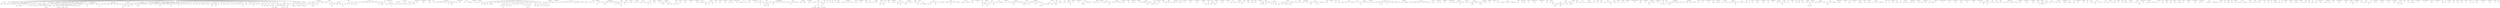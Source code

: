 // The Test Table
digraph {
	node[fontname = "Fangsong"];
	122 [label="经营管理部"]
	1305 [label="反贪污贿赂侦查二科"]
	1945 [label="惠州）拖轮有限公司"]
	183 [label="水资源处"]
	128 [label="新闻出版处"]
	331 [label="总值班室"]
	52 [label="实业有限公司"]
	477 [label="国际金融贸易专业"]
	840 [label="市委"]
	571 [label="深圳特区报报业集团人力资源开发中心"]
	908 [label="国际语言环境建设处"]
	1134 [label="深圳市农产品集团股份有限公司"]
	1181 [label="运营监管处"]
	142 [label="宣教科"]
	1370 [label="郑州纺织学院工业电气"]
	522 [label="秘书科"]
	215 [label="政策法规处"]
	893 [label="正科级检察院"]
	1716 [label="（街道办事处"]
	1946 [label="操作部"]
	234 [label="保障局"]
	605 [label="长春客车厂"]
	650 [label="营业所"]
	1039 [label="洪湖派出所"]
	752 [label="二处"]
	1290 [label="物流发展处处"]
	1032 [label="总经理、党支部"]
	310 [label="历史学专业"]
	1374 [label="工业自动化专业"]
	1513 [label="、办事处"]
	401 [label="经营管理部"]
	1878 [label="湖南财经学院"]
	1629 [label="国防科技大学"]
	907 [label="秘书处"]
	1994 [label="南京西坝码头有限公司"]
	959 [label="月亮湾电厂"]
	1183 [label="轨道运营监管处"]
	1860 [label="干部"]
	1934 [label="中国南方证券有限公司"]
	1843 [label="副书记、纪工委"]
	1529 [label="机构编制委员会"]
	337 [label="政法规处"]
	552 [label="信访办"]
	745 [label="教育科科"]
	2012 [label="金融研究所"]
	509 [label="收费结算科"]
	24 [label="深圳市罗湖人才安居有限公司"]
	1469 [label="规划发展部"]
	26 [label="上海交通大学"]
	1163 [label="深圳市光明区纪委"]
	547 [label="地方志处"]
	1007 [label="深圳市宝安区纪委"]
	1673 [label="书记、办事处"]
	1985 [label="刑侦专业"]
	1414 [label="、保安部"]
	960 [label="物资部"]
	116 [label="住建局"]
	1325 [label="河海大学"]
	1081 [label="中国文学专业"]
	1087 [label="、党委"]
	57 [label="运政管理科"]
	302 [label="中央党校"]
	696 [label="、市林业局"]
	270 [label="文化广电旅游体育局"]
	958 [label="妈湾电力有限公司"]
	413 [label="深汕特别合作区"]
	1069 [label="社会"]
	137 [label="科研所"]
	1080 [label="中国人民警官大学"]
	1967 [label="知识产权促进处"]
	289 [label="深圳市宝安区运输局运政管理科"]
	1116 [label="大队"]
	1756 [label="英语专业"]
	235 [label="办公室"]
	961 [label="运行"]
	501 [label="芝加哥大学"]
	185 [label="建设和安全监管处处"]
	920 [label="综合协调处处"]
	1769 [label="装备部"]
	835 [label="坪山镇委"]
	320 [label="秘书处"]
	783 [label="所"]
	1243 [label="所属西南建筑设计研究院"]
	1791 [label="副书记、维稳综治办"]
	1158 [label="法律系"]
	882 [label="深圳市人民检察院"]
	1382 [label="（原深圳市"]
	2038 [label="投资管理部"]
	575 [label="编委"]
	1219 [label="经济学专业"]
	1558 [label="（监察局"]
	284 [label="监理部"]
	1541 [label="深圳市福田区纪委"]
	2029 [label="副书记、维稳综治办"]
	1291 [label="综合运输处处"]
	169 [label="清水河街道党工委"]
	44 [label="市场"]
	939 [label="成人教育学院"]
	125 [label="东深水源办"]
	1935 [label="职员、研究所公司"]
	1552 [label="侦查监督科"]
	1675 [label="专科学校音乐专业"]
	100 [label="国土资源和房产管理局地质矿产处副处长（局办"]
	1523 [label="）办公室"]
	1622 [label="科研所"]
	107 [label="经济责任审计专业局"]
	5 [label="船舶与海洋工程系内燃机专业"]
	426 [label="中南工业大学"]
	1102 [label="空军航空兵"]
	761 [label="副大队"]
	1008 [label="调研教育室"]
	746 [label="葵冲派出所"]
	816 [label="商业经济专业"]
	855 [label="深圳市沙河实业（集团）有限公司"]
	1526 [label="）机构编制科"]
	1665 [label="上海有限公司"]
	102 [label="办公室"]
	612 [label="技术部"]
	837 [label="审计学专业"]
	83 [label="政策法规处"]
	905 [label="秘书处"]
	239 [label="人事处"]
	296 [label="企业管理专业"]
	947 [label="，任党政办"]
	349 [label="劳动经济专业"]
	554 [label="综合处处"]
	736 [label="治安案件查处"]
	1115 [label="一大队"]
	1539 [label="法律专业"]
	1617 [label="学院"]
	319 [label="口岸办公室"]
	622 [label="安全"]
	248 [label="财务部会"]
	747 [label="警察机动训练支队"]
	821 [label="）商标管理处"]
	843 [label="司法局"]
	909 [label="国际化促进处处"]
	1995 [label="，历任设备安全部"]
	573 [label="广告部"]
	1106 [label="副大队"]
	2025 [label="炮兵第一师209团"]
	10 [label="经管教研部"]
	600 [label="副支队"]
	666 [label="工程部"]
	1397 [label="农业资源"]
	306 [label="经济管理专业"]
	766 [label="东晓派出所"]
	357 [label="人事处干部调配科"]
	371 [label="干部"]
	1330 [label="山东大学"]
	448 [label="脱硫工程部"]
	2 [label="工业管理专业本科"]
	966 [label="供水管理部"]
	124 [label="工业废物处理站"]
	131 [label="文化艺术处"]
	1070 [label="文化处"]
	1186 [label="经营部"]
	64 [label="光明街道办"]
	62 [label="（信访大厅"]
	750 [label="沙河派出所社区防范队"]
	988 [label="科长、副处长、处长兼办"]
	1569 [label="工程"]
	463 [label="华南师范大学"]
	244 [label="经济发展局"]
	657 [label="股份有限公司"]
	913 [label="办公厅"]
	1807 [label="委员、办事处"]
	1003 [label="江西省教育学院"]
	213 [label="贸工局"]
	299 [label="福永管理所"]
	1491 [label="深圳市龙华新区龙华办事处"]
	145 [label="南山区"]
	192 [label="盐田区"]
	398 [label="安全"]
	608 [label="深圳市地铁有限公司"]
	688 [label="预防医学专业"]
	1658 [label="专业"]
	201 [label="宣教和教研室"]
	1710 [label="光明居委"]
	1377 [label="、技术管理部"]
	2002 [label="委员、执法队"]
	332 [label="安全"]
	82 [label="公证管理处"]
	199 [label="廉政教育处"]
	406 [label="建设管理部"]
	1900 [label="经济责任审计处"]
	240 [label="劳动关系"]
	848 [label="安徽大学"]
	2011 [label="中国人民银行总行"]
	1389 [label="深圳市城建集团三立公司"]
	1148 [label="深圳市南山区蛇口街道党工委"]
	474 [label="统计专业"]
	740 [label="预审科"]
	101 [label="爱卫会"]
	1233 [label="深圳能源集团发电分公司"]
	1407 [label="山区"]
	118 [label="秘书科"]
	1584 [label="副书记、监察局"]
	866 [label="干部"]
	151 [label="）调配处"]
	1476 [label="投资发展部"]
	519 [label="体育教育专业"]
	66 [label="光明街道计划生育科"]
	585 [label="深圳报业集团"]
	1484 [label="干部"]
	1687 [label="驻香港部队"]
	524 [label="光明"]
	146 [label="人事局（区编办）公务员与职员管理科"]
	640 [label="监察效能处"]
	1666 [label="广场"]
	150 [label="（编办"]
	717 [label="科研所"]
	1698 [label="后勤部"]
	1839 [label="深圳市宝安区沙井街道工作委员会"]
	438 [label="）股份有限公司"]
	786 [label="中共中央党校"]
	994 [label="湖北省保康县工商局办公室"]
	508 [label="深圳市布吉农产品批发中心"]
	373 [label="知识产权局"]
	1518 [label="组织部"]
	1732 [label="南昌大学"]
	95 [label="规划国土局"]
	701 [label="计算机及应用专业"]
	281 [label="水利局"]
	1110 [label="副营职中队"]
	751 [label="警务督察处"]
	1434 [label="司令部"]
	1806 [label="深圳市龙华新区观湖党工委"]
	972 [label="总工室"]
	139 [label="施工安全"]
	635 [label="产权科科"]
	1065 [label="国际法专业"]
	1886 [label="资金财务总部"]
	227 [label="扶贫协作和合作交流办"]
	76 [label="第三管教大队"]
	579 [label="报港澳台新闻部"]
	673 [label="工作，后任深圳市"]
	1603 [label="深圳市机场（集团）有限公司"]
	1117 [label="副团职大队"]
	2000 [label="公共安全科"]
	941 [label="特区"]
	693 [label="（城管执法局"]
	630 [label="主任、党支部"]
	1185 [label="深圳市粮食总公司"]
	891 [label="侦查一处"]
	1356 [label="督导室"]
	1363 [label="重庆建筑工程学院工业"]
	863 [label="学生（88级学生会"]
	326 [label="第一秘书处"]
	1373 [label="湖南大学"]
	186 [label="大鹏新区城市管理和水务局（城市管理监督"]
	206 [label="）股份有限公司"]
	427 [label="热能工程专业大学本科"]
	768 [label="刑警大队"]
	825 [label="综合处"]
	1944 [label="经营部"]
	1060 [label="系"]
	1560 [label="常委"]
	1792 [label="深圳康达尔实业总公司"]
	877 [label="广播电台"]
	712 [label="工业与民用建筑专业本科"]
	1887 [label="投资银行事业部综合管理部"]
	718 [label="办公室"]
	1500 [label="西南财经大学"]
	92 [label="处长（主持信息中心"]
	70 [label="沙井人民医院"]
	196 [label="前海联合发展控股公司"]
	1548 [label="经检科"]
	1586 [label="监委"]
	871 [label="江苏泰州中级法院"]
	1645 [label="部长、结算中心"]
	243 [label="职业能力建设处"]
	2021 [label="、办公室"]
	697 [label="）综合管理处"]
	721 [label="调研处"]
	149 [label="人事局"]
	1875 [label="中山大学哲学系"]
	1016 [label="法学专业"]
	935 [label="（执法督查室"]
	1841 [label="委员、纪工委"]
	1844 [label="深圳市自来水集团"]
	123 [label="应急指挥中心资源保障处"]
	1873 [label="中国刑警学院"]
	1409 [label="城市更新局"]
	45 [label="投资管理总部"]
	1310 [label="党工委"]
	1774 [label="香港商报港闻部"]
	2037 [label="华融国际信托公司"]
	77 [label="教育科科"]
	1747 [label="副场"]
	1880 [label="江西银行学校"]
	85 [label="住房"]
	73 [label="劳教所"]
	180 [label="审计监督处"]
	1966 [label="深圳市市场监督管理局"]
	1230 [label="华中工学院电厂"]
	1592 [label="服务公司"]
	767 [label="福田分局"]
	218 [label="监督"]
	140 [label="监督站"]
	217 [label="委员会"]
	221 [label="经济贸易和信息化"]
	808 [label="，历任年级组长、语文科"]
	886 [label="组织教育处"]
	119 [label="盐田港股份有限公司"]
	928 [label="社会"]
	1121 [label="公共关系"]
	428 [label="资源开发系露天开采专业"]
	410 [label="规划发展部"]
	204 [label="预防和研究室"]
	755 [label="政秘科"]
	1890 [label="仲裁一室"]
	245 [label="经济贸易局"]
	316 [label="汉语言文学专业"]
	58 [label="交通局"]
	1694 [label="驻香港部队深圳基地司令部"]
	1631 [label="专业"]
	818 [label="（物价局"]
	1390 [label="企管理干部"]
	229 [label="劳动局"]
	854 [label="秘书科"]
	490 [label="深圳能源集团"]
	601 [label="深圳市生态环境综合执法支队法制"]
	333 [label="监察处"]
	654 [label="人事保卫部"]
	391 [label="管理和造价工程"]
	1962 [label="深圳市工商局"]
	187 [label="福田区"]
	973 [label="（技术部"]
	977 [label="学前教育专业"]
	236 [label="工资福利处"]
	453 [label="（党群办"]
	926 [label="建设领导小组办公室"]
	54 [label="三洲田·铜锣径水库管理处"]
	435 [label="运行"]
	1217 [label="西安公路交通大学"]
	1049 [label="组织人事处"]
	1750 [label="副场长、党委"]
	1453 [label="运行部"]
	1854 [label="深圳市中级人民法院司法警察支队"]
	110 [label="龙岗区"]
	160 [label="科工贸信委"]
	986 [label="分校档案管理专业"]
	1127 [label="成都市商业投资经营有限公司"]
	1279 [label="副局长、党委"]
	65 [label="城市建设管理科"]
	1165 [label="监委"]
	1265 [label="中国人民公安大学"]
	431 [label="运行"]
	1431 [label="陆军学院"]
	2009 [label="社保局"]
	839 [label="民法学专业"]
	1364 [label="与民用建筑专业"]
	197 [label="监察局"]
	1715 [label="深圳市宝安区光明街道党工委办公室"]
	1969 [label="湖南省司法学校"]
	1983 [label="中国刑事警察学院"]
	358 [label="时事部"]
	822 [label="(物价局"]
	315 [label="自然地理专业"]
	1760 [label="深圳市龙岗区人大常委会法制"]
	230 [label="就业管理处"]
	247 [label="天地实业股份有限公司"]
	386 [label="资金财务总部"]
	470 [label="行政学系"]
	1227 [label="深圳巴士集团"]
	638 [label="国土资源委员会"]
	461 [label="工作部"]
	1630 [label="计算机软件工程"]
	1709 [label="深圳市光明街道办事处派出所"]
	1050 [label="人居环境规划处"]
	1089 [label="副局长、党委"]
	200 [label="政策法规室"]
	228 [label="对口支援处"]
	719 [label="调研科"]
	1433 [label="团"]
	672 [label="盐田联合股份公司"]
	1524 [label="深圳市盐田区委组织部"]
	432 [label="筹建办"]
	158 [label=")政策法规处"]
	828 [label="经济法系"]
	1483 [label="广东省梅州市地宝实业发展公司"]
	1701 [label="中山市分行"]
	1528 [label="副部长、区"]
	890 [label="侦查监督部"]
	1662 [label="工程部"]
	1031 [label="深圳市地铁前海国际发展有限公司"]
	694 [label="）爱国卫生处"]
	392 [label="深圳市盐田港集团有限公司"]
	49 [label="运通一部"]
	491 [label="规划发展部"]
	856 [label="资产部"]
	1334 [label="物价局"]
	782 [label="深圳市质检"]
	1702 [label="深圳河办公室"]
	1863 [label="交通运输"]
	329 [label="预案综合处"]
	521 [label="发展中心"]
	134 [label="团委"]
	359 [label="深圳特区报业集团"]
	951 [label="技术员、工程部"]
	598 [label="综合稽查科"]
	878 [label="主持人、新闻部"]
	1775 [label="副主任、深圳特区报对外新闻部"]
	511 [label="批发市场"]
	314 [label="经济法专业"]
	216 [label="科技工贸和信息化"]
	620 [label="技术部"]
	529 [label="发展和财政局"]
	212 [label="四级专业"]
	914 [label="驻武汉办事处"]
	985 [label="天津南开大学"]
	829 [label="经济法专业"]
	345 [label="中国人民大学"]
	1068 [label="新闻出版处"]
	1188 [label="历任办事员、办公室"]
	1457 [label="深圳能源妈湾电力有限公司"]
	1874 [label="刑事侦察专业"]
	792 [label="稽查大队"]
	41 [label="资产经营总部"]
	685 [label="、操作部"]
	817 [label="工商行政管理局"]
	222 [label="委员会"]
	318 [label="深圳市政府"]
	1683 [label="深圳市龙岗区广电中心"]
	1777 [label="、理论评论部"]
	1053 [label="武汉大学"]
	1428 [label="深圳市文学艺术界联合会"]
	846 [label="（府）办"]
	1157 [label="法学专业"]
	776 [label="莲花派出所"]
	344 [label="中文系"]
	1066 [label="社会保障专业"]
	764 [label="南湖派出所"]
	1764 [label="炮兵团"]
	304 [label="政法专业"]
	1924 [label="中国人民大学劳动人事学院"]
	771 [label="副大队"]
	861 [label="历史学专业"]
	135 [label="罗芳污水厂"]
	929 [label="（改革办"]
	628 [label="深圳市地铁集团有限公司安全监管中心"]
	1304 [label="干部"]
	112 [label="办公室"]
	441 [label="复旦大学"]
	446 [label="运行"]
	55 [label="宝安区"]
	1062 [label="法律学专业"]
	1111 [label="第一师三团飞行三大队"]
	1184 [label="建设管理处"]
	346 [label="法律系"]
	1542 [label="检查室"]
	1471 [label="投资有限公司"]
	1240 [label="值班员、单元长、值长、安监部"]
	1644 [label="深圳市深福保（集团）有限公司财务部"]
	1146 [label="书记、办事处"]
	1300 [label="安装分公司"]
	335 [label="应急指挥处处"]
	734 [label="干部"]
	584 [label="报新媒体运营部"]
	625 [label="部长、党支部"]
	1703 [label="规划设计科"]
	129 [label="对外文化交流处"]
	1810 [label="副书记、人大工委"]
	813 [label="价格学专业"]
	156 [label="(编办"]
	865 [label="建筑工程公司"]
	1056 [label="社会"]
	1208 [label="干部"]
	120 [label="工程"]
	1040 [label="布心派出所"]
	1411 [label="、印刷厂"]
	190 [label="建设工程"]
	874 [label="深圳市人大常委会办公厅"]
	551 [label="人民政府办公厅"]
	126 [label="环境局自然生态和海洋生态环境处"]
	832 [label="深圳市龙岗区人大常委会法工委"]
	347 [label="区域"]
	1781 [label="广东边防总队教导大队"]
	328 [label="应急管理办公室"]
	1859 [label="第四航务工程局"]
	452 [label="企业文化部"]
	46 [label="运通事业部"]
	1493 [label="副处级领导干部"]
	923 [label="秘书处"]
	1893 [label="共青团深圳市罗湖区委员会"]
	1964 [label="）商标处"]
	90 [label="勘察设计处处"]
	342 [label=")中文系"]
	455 [label="行政管理部"]
	689 [label="外科"]
	757 [label="一大队"]
	932 [label="研究室"]
	4 [label="专业"]
	276 [label="工业与民用建筑工程"]
	80 [label="矫正和安置帮教工作处"]
	238 [label="人力资源和社会保障局"]
	423 [label="街道党工委"]
	1505 [label="团委"]
	182 [label="规划建设处"]
	1965 [label="）商标管理处"]
	348 [label="经济学专业"]
	626 [label="资源开发分公司执行"]
	456 [label="燃料管理部"]
	1316 [label="应山管理站"]
	544 [label="书记、办事处"]
	613 [label="安全"]
	844 [label="深圳市龙岗区委"]
	1425 [label="深圳市社会保险基金管理局"]
	634 [label="深圳市规划国土局福田分局"]
	1674 [label="湖南省衡阳师范"]
	1876 [label="政治学专业"]
	1963 [label="（物价局"]
	1345 [label="项目造价咨询部"]
	32 [label="企业管理部"]
	466 [label="光学专业"]
	912 [label="秘书处"]
	987 [label="众城实业集团有限公司人事处"]
	1120 [label="深圳市农产品批发公司"]
	111 [label="依法治区"]
	9 [label="深圳市委党校"]
	400 [label="规划发展部"]
	67 [label="（卫生科"]
	154 [label="）办公室"]
	807 [label="中学教师"]
	1692 [label="战勤科科"]
	1733 [label="新闻学专业"]
	762 [label="情报大队"]
	1903 [label="应用物理专业"]
	582 [label="报国内新闻部"]
	708 [label="办公室"]
	1270 [label="保卫专业"]
	1621 [label="科研部"]
	1520 [label="（政府"]
	232 [label="劳动保护安全"]
	1350 [label="北京军区"]
	705 [label="投资审计专业局"]
	735 [label="干部"]
	1204 [label="法律硕士专业"]
	1729 [label="国际化城市研究所"]
	297 [label="地质学系构造地质学专业（大学"]
	765 [label="桂园派出所社区防范队"]
	1302 [label="副总经理兼深圳市"]
	88 [label="处长（主持信息中心"]
	1312 [label="副书记、办事处"]
	692 [label="深圳市城管局"]
	759 [label="副中队"]
	1114 [label="飞行"]
	769 [label="三中队"]
	1827 [label="南京大学"]
	1404 [label="）管理委员会"]
	814 [label="餐旅企业管理专业"]
	859 [label="政治系"]
	1519 [label="职工、干部"]
	534 [label="农场"]
	29 [label="电厂"]
	374 [label="）副局长、区"]
	451 [label="深圳能源集团股份有限公司"]
	1653 [label="劳动工资科"]
	1959 [label="安全生产监督管理局"]
	291 [label="广东省委党校"]
	512 [label="股份有限公司"]
	980 [label="宣教部"]
	1722 [label="干部"]
	1078 [label="委员、组织部"]
	1420 [label="黑龙江省文艺干部学校"]
	645 [label="煤气公司"]
	351 [label="历史文献学（含档案学）专业"]
	684 [label="深圳市盐田港股份有限公司港务部"]
	922 [label="深圳市外事人民政府（侨务）办公室"]
	1308 [label="光明检察室"]
	541 [label="委员、组织人事办"]
	738 [label="蛇口公安分局"]
	72 [label="空港新城办"]
	175 [label="交通工程质量监督"]
	760 [label="中队"]
	744 [label="教育训练处"]
	1164 [label="副书记人选、区"]
	1596 [label="管理部"]
	1503 [label="罗湖区"]
	274 [label="农田水利工程"]
	305 [label="大学"]
	624 [label="人力资源部"]
	258 [label="地铁远为房地产开发有限公司"]
	1776 [label="香港商报经济部"]
	242 [label="信息处"]
	568 [label="深圳市财政委员会"]
	1672 [label="深圳市罗湖区东门街道党工委"]
	31 [label="深圳奥康德石油贸易集团公司"]
	623 [label="质量部"]
	868 [label="法律学专业"]
	152 [label="）计划处"]
	1762 [label="合肥炮兵学院"]
	278 [label="本科"]
	193 [label="审计局"]
	53 [label="水务工程质量监督站"]
	944 [label="，历任书记员、审判员、执行"]
	35 [label="秘书兼投资部"]
	153 [label="）人力资源"]
	224 [label="服务贸易处"]
	1058 [label="分校历史专业"]
	1105 [label="三大队"]
	864 [label="电教系电教专业大学本科"]
	1251 [label="委员兼女工委"]
	883 [label="政治处"]
	1426 [label="医疗保险处"]
	1432 [label="步兵指挥专业"]
	1582 [label="副书记（正处级）、纪检监察局"]
	1326 [label="水电系水利水电工程建筑专业"]
	226 [label="军工处处"]
	1366 [label="深圳市罗湖区环卫局圊工"]
	364 [label="广告中心"]
	1788 [label="深圳市龙岗区龙城街道党工委"]
	495 [label="投资银行部"]
	1108 [label="一大队"]
	572 [label="调配部"]
	1344 [label="深圳市恒浩建筑工程项目有限公司"]
	1475 [label="深圳市投资管理公司"]
	1398 [label="经济与土地利用管理专业"]
	69 [label="发展计划局信息化建设科科"]
	1384 [label="中山大学环境科学研究所"]
	1577 [label="深圳市纪委"]
	1418 [label="成都农产品中心批发市场"]
	1550 [label="深圳市盐田区人民检察院"]
	700 [label="世界经济专业"]
	850 [label="经济学院"]
	188 [label="建设局区"]
	478 [label="电子系"]
	1855 [label="副支队"]
	597 [label="危险废物监管科"]
	1452 [label="妈湾电厂发电分公司"]
	94 [label="与物业处处"]
	404 [label="计划财务部"]
	1150 [label="深圳市南山区委"]
	220 [label="流通市场处"]
	113 [label="司法局"]
	352 [label="档案学专业"]
	313 [label="经济学专业"]
	71 [label="人事局专业技术人员管理科"]
	1331 [label="学生（科学社会主义专业"]
	257 [label="产品管理部"]
	1915 [label="广东省梅州市文化局"]
	1145 [label="深圳市南山区南山街道党工委"]
	1154 [label="深圳市机关政务信息化办公室"]
	725 [label="处长、党委"]
	772 [label="大队"]
	1025 [label="深圳蛇口对外经济发展有限公司"]
	1400 [label="地政规划处"]
	1719 [label="法制局"]
	105 [label="科员、办公室"]
	97 [label="处"]
	658 [label="输配分公司安全技术部"]
	250 [label="住宅工程"]
	30 [label="计算机及应用专业"]
	214 [label="工业规划处"]
	436 [label="综合部"]
	1721 [label="经济法规科"]
	1883 [label="有限公司投资银行部项目主办"]
	915 [label="第二秘书处"]
	36 [label="董事、总经理、党委"]
	1396 [label="土管系土地规划与利用专业学生（大学"]
	1714 [label="经济科技科"]
	11 [label="教务处"]
	1022 [label="中央政法委"]
	1725 [label="农村经济学专业"]
	1697 [label="驻澳门部队"]
	888 [label="处处"]
	246 [label="龙华区"]
	518 [label="广州体育学院"]
	1026 [label="综合经营部"]
	1763 [label="炮兵指挥大学本科"]
	1057 [label="保障学专业"]
	602 [label="与信访处"]
	60 [label="城中村（旧村）改造办公室"]
	1590 [label="深圳机场"]
	308 [label="中山大学"]
	341 [label="山东临沂师范专科学校(现临沂大学"]
	946 [label="深圳市光明新区光明办事处"]
	2031 [label="山西省金属材料总公司"]
	433 [label="集团"]
	1594 [label="工程部科员、主办"]
	699 [label="审计学专业"]
	1799 [label="集团办公室"]
	1858 [label="司助会"]
	267 [label="对外经济合作处"]
	581 [label="报记者部"]
	159 [label="(市人事人才研究室"]
	1327 [label="建筑与土木工程"]
	115 [label="横岗镇股份有限公司"]
	155 [label="人事编制信息处处"]
	420 [label="广东省清远市委农办"]
	632 [label="经济信息学专业"]
	1897 [label="新疆维吾尔自治区"]
	580 [label="报香港记者站"]
	370 [label="深圳市罗湖区教育局人事科"]
	1076 [label="工作委员会"]
	1319 [label="调研科"]
	896 [label="深圳市南山区政府"]
	22 [label="和建设局"]
	1206 [label="干部"]
	1918 [label="深圳市宝安区城市管理局"]
	365 [label="对外新闻部"]
	1882 [label="国信证券"]
	1530 [label="副部长、盐田区"]
	869 [label="大学"]
	609 [label="运营分公司"]
	173 [label="规划建设处"]
	1685 [label="司令部"]
	51 [label="中铁达工程"]
	968 [label="管网部"]
	1088 [label="深圳市公安局南山分局"]
	1801 [label="调研员、维稳办公室"]
	830 [label="民商法学专业"]
	1203 [label="政治学系"]
	1713 [label="深圳市光明街道办事处"]
	249 [label="建筑工务署"]
	1155 [label="应用推进处处"]
	1521 [label="）办督查科副科长、秘书科"]
	1048 [label="深圳市人居环境委员会"]
	1380 [label="副主任、党委"]
	1023 [label="研究室"]
	202 [label="法规和研究室"]
	334 [label="应急指挥处"]
	303 [label="法学理论专业"]
	109 [label="电化教育馆"]
	1468 [label="深圳市特区建发集团有限公司"]
	1902 [label="国防科学技术大学"]
	1266 [label="治安管理专业"]
	1982 [label="计划财务与基金运营处处"]
	1793 [label="干部"]
	1604 [label="审计法律部"]
	615 [label="企管部"]
	1267 [label="治安保卫系"]
	1828 [label="大气物理暨大气环境专业"]
	773 [label="经侦大队"]
	979 [label="儿童部"]
	130 [label="(港澳台文化事务处"]
	1171 [label="安技科"]
	264 [label="中航企业集团"]
	275 [label="专业"]
	378 [label="汉语言文学专业"]
	437 [label="燃料贸易部"]
	514 [label="股份有限公司"]
	527 [label="公明工作委员会"]
	709 [label="工学院"]
	1156 [label="中国政法大学"]
	1401 [label="招商处"]
	1636 [label="审计学专业"]
	396 [label="员工、副主办"]
	1510 [label="深圳市光明新区光明党工委"]
	104 [label="行政事业处"]
	754 [label="经济罪案调查一科"]
	595 [label="综合科"]
	1989 [label="有机化工专业本科"]
	323 [label="办公厅"]
	429 [label="电厂"]
	1140 [label="侦察系"]
	1554 [label="深圳市盐田区人民检察院公诉科"]
	468 [label="思想政治教育专业"]
	207 [label="坪山新区"]
	241 [label="处"]
	1450 [label="委员(2012.04)、办事处"]
	325 [label="综合处"]
	647 [label="政工人事科"]
	418 [label="广东省英德市委常委"]
	443 [label="妈湾发电总厂"]
	919 [label="文化产业发展办公室"]
	998 [label="规划发展部"]
	163 [label="征稽办"]
	942 [label="港澳研究所"]
	1107 [label="正营职副大队"]
	75 [label="第一劳教所"]
	256 [label="结构工程"]
	974 [label="机关五支部"]
	1311 [label="副书记、纪工委"]
	627 [label="投资管理部"]
	1857 [label="财会"]
	1583 [label="深圳市坪山区纪委"]
	143 [label="站轨道交通工程安全监督科"]
	815 [label="武汉工业大学"]
	355 [label="深圳特区报社"]
	1413 [label="江西省农牧渔业贸易中心大厦餐厅治安员"]
	553 [label="综合处"]
	732 [label="三处"]
	1211 [label="深圳市罗湖区人大常委会办公室"]
	842 [label="喀什地区"]
	301 [label="项目审批处"]
	434 [label="发电分公司"]
	195 [label="前期办（区重点区域开发办、区轨道办"]
	1686 [label="作训科"]
	277 [label="专业"]
	106 [label="财政审计处"]
	678 [label="审计部"]
	2004 [label="委员、执法队"]
	56 [label="运输局"]
	1593 [label="财务部"]
	970 [label="管网部"]
	1012 [label="华东政法大学"]
	653 [label="管网分公司安全技术部"]
	1916 [label="干部"]
	460 [label="深圳能源集团股份有限公司党委"]
	1282 [label="遥感科学与技术专业"]
	361 [label="办公室"]
	354 [label="新闻学专业"]
	465 [label="学校教育专业"]
	1538 [label="深圳市司法学校"]
	170 [label="第二劳教所"]
	1437 [label="政治部"]
	223 [label="生产服务业处"]
	283 [label="规划设计院"]
	148 [label="借调干部"]
	530 [label="畜牧场"]
	421 [label="副主任，市扶贫办"]
	1968 [label="（市质量管理局"]
	2024 [label="广州军区"]
	473 [label="校友联络部"]
	336 [label="法制办行"]
	290 [label="副科长（主持科室"]
	28 [label="工业外贸专业"]
	33 [label="股份有限公司"]
	330 [label="市政府"]
	569 [label="秘书处"]
	254 [label="）股份有限公司"]
	480 [label="财务会计专业"]
	731 [label="监察处"]
	1299 [label="中国海洋石油南海西部公司"]
	1525 [label="（人事局"]
	1351 [label="28集团军82师卫生队"]
	1504 [label="投资管理公司"]
	1720 [label="科员（1992.12）、行政法规处"]
	710 [label="机械制造工艺及设备专业"]
	59 [label="交通执法监督办"]
	1371 [label="自动化专业本科"]
	897 [label="办公室"]
	502 [label="商学院"]
	1928 [label="深圳市南山区政协社会法制委员会"]
	851 [label="经济管理专业"]
	1149 [label="副书记、纪工委"]
	1301 [label="深圳市特区建发投资发展有限公司"]
	743 [label="警察权益保障科"]
	79 [label="社区"]
	910 [label="港澳合作处处"]
	252 [label="设计装饰工程公司设计部"]
	1333 [label="大学本科"]
	1657 [label="南京建筑工程学院工民建"]
	1269 [label="侦察专业"]
	89 [label="财务审计处处"]
	1749 [label="广东省沙头角林场"]
	103 [label="审计局"]
	2005 [label="深圳市福田区华富街道党工委"]
	353 [label="劳动人事学院"]
	676 [label="审计部"]
	1166 [label="副书记，区"]
	1288 [label="深圳市交通运输委员会"]
	1605 [label="党群工作部"]
	656 [label="燃气集团"]
	827 [label="中南政法学院"]
	265 [label="监察审计部"]
	1128 [label="常务副总经理（享受正部"]
	1557 [label="深圳市盐田区纪委"]
	1746 [label="干部"]
	263 [label="（集团"]
	1652 [label="深圳市燃气集团有限公司人事部"]
	943 [label="揭阳市榕城区人民法院"]
	261 [label="龙华新区观澜党工委委员、宣传文化科科"]
	298 [label="环境保护局"]
	1856 [label="交通部"]
	210 [label="文艺创作室"]
	824 [label="深圳市发展和改革委员会"]
	397 [label="、港口工程"]
	906 [label="外事办公室"]
	993 [label="董事、党委"]
	171 [label="第五管教大队"]
	823 [label=")宝安分局新桥工商所"]
	1234 [label="运行"]
	889 [label="诉讼监督部"]
	742 [label="综合处"]
	1585 [label="副书记、区"]
	1894 [label="团务科"]
	583 [label="报新媒体部"]
	1970 [label="法律专业"]
	1367 [label="所"]
	412 [label="平湖项目部"]
	1635 [label="北京商学院"]
	887 [label="公共关系"]
	617 [label="深圳市地铁集团有限公司"]
	917 [label="社会"]
	1218 [label="汽车运用专业"]
	312 [label="经济地理与城乡区域规划专业"]
	930 [label="政法委"]
	1059 [label="图书馆"]
	268 [label="法制局"]
	1419 [label="有限责任公司"]
	1054 [label="专门史专业"]
	1138 [label="深圳市住宅租赁管理服务中心"]
	395 [label="管理部"]
	1429 [label="文艺创作和理论研究部"]
	1559 [label="）案件审理室"]
	1580 [label="深圳市坪山新区纪工委"]
	1745 [label="林场"]
	21 [label="深圳市罗湖区住房"]
	454 [label="(党群办"]
	560 [label="汽车运用专业"]
	937 [label="暨南大学"]
	1898 [label="审计厅"]
	260 [label="东部开发（集团）公司干部"]
	161 [label="运输局"]
	1501 [label="财政系"]
	716 [label="交警局"]
	1067 [label="深圳市文化局"]
	1512 [label="书记"]
	2006 [label="副书记、办事处"]
	1052 [label="行政审批处处"]
	255 [label="策划设计部"]
	1822 [label="宝安区人民医院"]
	440 [label="）有限公司董事、党委副书记、纪委"]
	1547 [label="深圳市罗湖区沙头角人民检察院"]
	203 [label="预防腐败室"]
	819 [label="）专业市场分局办公室"]
	1063 [label="大学"]
	309 [label="电子与信息系统专业"]
	1239 [label="深圳妈湾电力有限公司"]
	68 [label="科技局信息化建设科科"]
	108 [label="审计二处"]
	402 [label="计划经营部"]
	1611 [label="广东省东莞军分区"]
	997 [label="深圳市大铲湾港口投资发展有限公司"]
	532 [label="华侨畜牧场"]
	164 [label="交通运输"]
	405 [label="深圳市特区建设发展集团有限公司"]
	711 [label="建筑工程系给水排水工程专业本科"]
	967 [label="深圳水务集团南山分公司"]
	704 [label="深圳市审计局政府"]
	526 [label="人力资源办群团科"]
	1 [label="华南理工大学"]
	892 [label="民事行政检察处"]
	141 [label="一科"]
	1284 [label="专业"]
	1376 [label="深圳市灯光环境管理中心团委书记"]
	884 [label="政治部"]
	165 [label="行政执法支队"]
	872 [label="干部"]
	756 [label="经济犯罪侦查支队"]
	1960 [label="安监一处"]
	408 [label="科技馆"]
	1250 [label="深圳市盐田港集团有限公司工委会"]
	327 [label="社会处"]
	178 [label="医疗保险处"]
	1379 [label="深圳市灯光环境管理中心"]
	777 [label="案件侦查队"]
	1151 [label="卫生和计划生育工作委员会"]
	464 [label="教育系"]
	540 [label="深圳市光明新区公明党工委"]
	641 [label="房地产业处处"]
	1632 [label="科研部"]
	758 [label="一中队"]
	1438 [label="保卫科"]
	385 [label="深圳市创新投资集团有限公司"]
	133 [label="排水管理处"]
	631 [label="天津财经学院"]
	702 [label="计算机软件专业"]
	778 [label="龙华分局政委、党委"]
	475 [label="家用电器专业"]
	1268 [label="治安专业"]
	403 [label="企业管理部"]
	442 [label="中国古代文学专业"]
	1205 [label="面粉厂"]
	1160 [label="罗湖区人民检察院"]
	444 [label="综合部"]
	2003 [label="深圳市福田区香蜜湖街道党工委"]
	86 [label="和建设局"]
	1277 [label="、党委"]
	1303 [label="深圳市宝安区人民检察院"]
	1999 [label="深圳市福田区福保街道办事处"]
	1170 [label="深圳市运输局福田分局"]
	1879 [label="会计学专业"]
	533 [label="园林绿化队"]
	292 [label="党史专业"]
	659 [label="人力资源部"]
	1212 [label="秘书科"]
	311 [label="中国近现代史专业"]
	376 [label="湖南师范大学"]
	847 [label="常委、区人民武装部"]
	770 [label="中队"]
	834 [label="龙岗区"]
	1884 [label="股份有限公司投资银行事业部综合管理部"]
	749 [label="南头派出所"]
	726 [label="信访处"]
	231 [label="工资处"]
	1933 [label="硕士"]
	1943 [label="深圳盐田拖轮有限公司"]
	853 [label="深圳市物业发展（集团）股份有限公司集团"]
	1948 [label="武汉水利电力大学"]
	360 [label="社委"]
	820 [label="）价格管理处"]
	737 [label="法制科"]
	1086 [label="深圳市公安局南山分局指挥处处长"]
	618 [label="运营分公司"]
	407 [label="安装工程"]
	787 [label="函授学院"]
	924 [label="深圳市委"]
	1109 [label="中队"]
	1790 [label="委员(2014.01)、宣传部"]
	774 [label="履行"]
	1555 [label="科长、检委会"]
	1987 [label="副中队"]
	3 [label="工业管理工程"]
	1017 [label="经济法专业"]
	1511 [label="副书记、办事处"]
	927 [label="政策研究室"]
	1103 [label="第三十师九十团"]
	121 [label="管理部"]
	1628 [label="计算机软件专业"]
	237 [label="职业培训处"]
	525 [label="新区"]
	1986 [label="深圳市公安局福田分局刑警大队三中队"]
	269 [label="行政法规处"]
	546 [label="深圳市史志办公室"]
	430 [label="运行部"]
	707 [label="审计四处处"]
	614 [label="企业管理室"]
	950 [label="深圳市盐田港供水有限公司"]
	1180 [label="深圳市轨道交通建设指挥部办公室"]
	411 [label="太平洋工业区"]
	1335 [label="综合调控部"]
	599 [label="深圳市环境监察支队"]
	1403 [label="加工区"]
	1041 [label="东湖派出所"]
	50 [label="海吉星投资管理股份有限公司"]
	1724 [label="湖北省社会科学院"]
	875 [label="综合处"]
	1981 [label="深圳市社保基金管理局"]
	2010 [label="业务一科"]
	845 [label="政法委专职副书记（正处）、兼区"]
	1231 [label="热能动力专业"]
	1623 [label="财政学专业"]
	87 [label="财务审计处"]
	1228 [label="第五分公司"]
	621 [label="监察部"]
	652 [label="深圳市燃气集团有限公司"]
	1242 [label="中国建筑总公司"]
	1283 [label="交通工程"]
	619 [label="安全"]
	439 [label="文化商品部"]
	558 [label="交通运输"]
	860 [label="思想政治教育专业"]
	479 [label="信息工程学院"]
	1051 [label="环境影响评价管理处"]
	1408 [label="环境保护和水务局"]
	6 [label="无线电技术专业"]
	132 [label="广播电影电视处处"]
	209 [label="纪检监察局"]
	1862 [label="西南交通大学"]
	1395 [label="华中农业大学"]
	266 [label="贸易发展局"]
	723 [label="秘书处"]
	1578 [label="预防研究室"]
	1436 [label="政治处"]
	724 [label="督查科"]
	1727 [label="深圳市社会科学院"]
	1889 [label="深圳仲裁委员会"]
	91 [label="物业监管处"]
	1976 [label="社会保险一科"]
	1141 [label="刑事侦察专业"]
	1038 [label="深圳市公安局罗湖分局"]
	1202 [label="吉林大学"]
	1449 [label="委员、执法队"]
	1802 [label="深圳市委市政府"]
	399 [label="生产管理部"]
	251 [label="管理站"]
	1281 [label="同济大学"]
	1448 [label="深圳市龙岗区南湾街道党工委"]
	1975 [label="深圳市社会劳动保险公司"]
	419 [label="、统战部"]
	1359 [label="研究室"]
	1381 [label="深圳市前海科创投控股有限公司"]
	12 [label="教研科"]
	1167 [label="监委"]
	603 [label="南昌航空工业学院"]
	1355 [label="深圳市中级人民法院"]
	1561 [label="、案件审理室"]
	1568 [label="香港迅捷建筑有限公司"]
	1587 [label="铜陵财经专科学校"]
	665 [label="深圳市宝安建威管道燃气有限公司"]
	1728 [label="经济研究所"]
	870 [label="科技英语专业"]
	211 [label="五级管理岗（正处"]
	138 [label="股份有限公司名优农产品直销广场"]
	219 [label="评估处"]
	1789 [label="委员、武装部"]
	1492 [label="执法队"]
	166 [label="罗湖区"]
	174 [label="规划发展处"]
	2033 [label="山西物产期货经纪公司"]
	362 [label="法律事务部"]
	1435 [label="372团"]
	7 [label="通信与电子系统专业"]
	424 [label="副书记、纪工委"]
	1135 [label="运通三部"]
	739 [label="四海派出所"]
	976 [label="华东师范大学"]
	1823 [label="骨科"]
	741 [label="政治部"]
	390 [label="深圳市盐田港房地产开发有限公司"]
	208 [label="城市建设局"]
	1809 [label="委员、办事处"]
	27 [label="工业外贸系"]
	1689 [label="作训处"]
	513 [label="配送连锁商业有限公司"]
	1765 [label="司令部"]
	729 [label="治安管理处"]
	1899 [label="科研所"]
	938 [label="行政管理专业"]
	1619 [label="训练部"]
	1700 [label="建设银行"]
	933 [label="（执法督查室"]
	1035 [label="法律专业"]
	1522 [label="）督查室"]
	1929 [label="主任，区政协常委"]
	1588 [label="财政专业"]
	184 [label="组织人事处"]
	467 [label="教育技术学专业"]
	1399 [label="深圳市龙岗大工业区管理委员会"]
	34 [label="董事会"]
	96 [label="市场"]
	543 [label="委员、副书记兼办事处"]
	606 [label="转向架分厂"]
	1375 [label="会计学专业"]
	925 [label="推进粤港澳大湾区"]
	1808 [label="深圳市龙华区观湖街道党工委"]
	48 [label="业务二部"]
	1276 [label="深圳市公安局宝安分局指挥处处长"]
	350 [label="档案系"]
	687 [label="中山医科大学"]
	1458 [label="运行"]
	1612 [label="后勤处"]
	559 [label="财务会计专业"]
	1667 [label="投资有限公司"]
	114 [label="坑梓镇教育办"]
	793 [label="标准化稽查科"]
	1421 [label="编剧专业"]
	1013 [label="犯罪学专业"]
	191 [label="造价管理站"]
	445 [label="行政部"]
	1517 [label="深圳市罗湖区委"]
	394 [label="、工程"]
	535 [label="人事科"]
	1306 [label="反贪污贿赂侦查一科"]
	1147 [label="副书记、纪工委"]
	343 [label="曲阜师范大学"]
	63 [label="光明街道办城建办"]
	409 [label="国际低碳城项目部"]
	447 [label="运行部"]
	655 [label="劳动工资科"]
	594 [label="环境监察支队"]
	1004 [label="中文系"]
	147 [label="三讲办"]
	675 [label="国际控股有限公司"]
	604 [label="无损检测专业"]
	177 [label="社保局"]
	356 [label="政文部"]
	836 [label="厦门大学"]
	1923 [label="电力工程"]
	1104 [label="飞行"]
	273 [label="武汉水利电力学院"]
	1470 [label="东部"]
	703 [label="区域"]
	1315 [label="城乡建设委员会"]
	1064 [label="国际经济法专业"]
	679 [label="武汉水运工程学院工业电气"]
	233 [label="劳动和社会"]
	826 [label="正处级干部"]
	1551 [label="刑检一科科长、检察员、检委"]
	1800 [label="主任助理、副主任，维稳办公室"]
	698 [label="南开大学"]
	838 [label="法律系"]
	1358 [label="干部处"]
	1332 [label="汉语言文学专业"]
	1699 [label="保障部"]
	471 [label="校友会"]
	476 [label="国际金融贸易系"]
	867 [label="武汉大学法学院"]
	1925 [label="人事管理专业"]
	93 [label="房屋安全"]
	911 [label="应急管理办公室"]
	918 [label="一处"]
	1842 [label="深圳市宝安区沙井街道党工委"]
	1015 [label="西南政法学院"]
	1018 [label="大学本科"]
	136 [label="党支部"]
	205 [label="南山开发（集团"]
	295 [label="北京大学"]
	510 [label="农产品"]
	557 [label="西安公路学院"]
	931 [label="维稳工作处"]
	457 [label="产权法律部"]
	25 [label="监事会"]
	849 [label="历史系"]
	992 [label="深业南方地产（集团）有限公司"]
	1187 [label="深圳市粮食集团嘉丽米业有限公司"]
	300 [label="规划处"]
	98 [label="房地产市场"]
	1071 [label="广播电影电视管理处"]
	1761 [label="和内务司法工委"]
	40 [label="股份有限公司"]
	753 [label="经保科"]
	1922 [label="西部"]
	1840 [label="委员、组织人事办"]
	1984 [label="文件检验专业"]
	472 [label="办公室"]
	81 [label="矫正和安置帮教工作处处"]
	253 [label="振业（集团"]
	904 [label="外事(侨务)办公室"]
	555 [label="办理处"]
	1289 [label="建设管理处"]
	1885 [label="国信证券有限责任公司"]
	262 [label="宝安第二人民医院"]
	1527 [label="）编制工资科"]
	633 [label="统计学专业"]
	649 [label="深圳南山管道燃气有限公司"]
	1627 [label="湘潭大学"]
	47 [label="业务一部"]
	469 [label="深圳大学"]
	934 [label="政策法规处"]
	969 [label="深圳水务集团"]
	1307 [label="渎职侵权检察科"]
	225 [label="技术创新处处"]
	43 [label="秘书科"]
	978 [label="深圳市妇联"]
	2001 [label="深圳市福田区福田街道党工委"]
	39 [label="农产品"]
	1998 [label="刑警队"]
	84 [label="（市国家司法考试办公室"]
	916 [label="城建处"]
	181 [label="水务局"]
	576 [label="委员、兼综合办公室"]
	1385 [label="环境地理学专业"]
	775 [label="大队"]
	1549 [label="审查逮捕科"]
	78 [label="司法局"]
	271 [label="广播电视处处"]
	629 [label="副主任（集团"]
	322 [label="计财处"]
	995 [label="干部"]
	1690 [label="深圳基地后勤部"]
	885 [label="侦查三处"]
	117 [label="人大办"]
	1357 [label="政治部"]
	74 [label="第三管教大队"]
	528 [label="规划土地监察局"]
	677 [label="，历任内部"]
	542 [label="副书记兼组织人事办"]
	198 [label="信访举报室"]
	680 [label="自动化专业本科"]
	1112 [label="第一师一团"]
	1090 [label="内保科"]
	1620 [label="科研所"]
	1661 [label="上海万达广场置业有限公司"]
	1278 [label="深圳市公安局宝安分局"]
	936 [label="维稳一处"]
	1473 [label="深圳市高新技术工业村发展公司"]
	363 [label="秘书部"]
	531 [label="城管办"]
	586 [label="人力资源中心"]
	715 [label="深圳市公安局"]
	176 [label="站站"]
	1782 [label="学员、代理区队"]
	852 [label="政治经济学专业"]
	646 [label="设计室"]
	189 [label="维护稳定及社会治安综合治理委员会"]
	61 [label="信访局"]
	596 [label="环境监察一科"]
	168 [label="办公室"]
	157 [label=")公务员与职员管理处"]
	377 [label="本科"]
	38 [label="深圳市"]
	695 [label="（市爱卫办"]
	727 [label="指挥处"]
	763 [label="大队"]
	1581 [label="副书记（正处级）、综合办公室"]
	1768 [label="驻港部队"]
	282 [label="工程"]
	481 [label="深圳大学管理学院"]
	1688 [label="司令部"]
	1949 [label="热能动力专业"]
	1591 [label="综合开发公司"]
	971 [label="管网运营部"]
	1207 [label="辽宁省锦州市进出口公司"]
	1691 [label="战勤科"]
	1410 [label="江西省农牧渔业厅劳动服务公司塑料制品厂"]
	1182 [label="交通运输局"]
	1845 [label="科技室"]
	99 [label="处"]
	574 [label="主任（副处级）、编委"]
	611 [label="技术部"]
	1246 [label="销售部"]
	1553 [label="科长、检委会"]
	458 [label="规划发展部"]
	2034 [label="天津部"]
	561 [label="大学本科"]
	172 [label="交通局"]
	833 [label="（依法治区办"]
	494 [label="有限公司"]
	940 [label="史政专业"]
	1161 [label="党组成员、反贪污贿赂局"]
	1684 [label="副主任(职员六级)、主持区"]
	1693 [label="深圳基地教导团"]
	607 [label="助工、主任助理、售后服务处长春站"]
	1595 [label="保税仓工程"]
	1997 [label="深圳市公安局福田分局梅林派出所"]
	2032 [label="驻天津交易所"]
	965 [label="南油市政公用事业管理公司"]
	1474 [label="规划建设部"]
	259 [label="治理深圳河办公室"]
	616 [label="二级专业"]
	1034 [label="吉林省司法学校"]
	1988 [label="浙江大学"]
	2020 [label="深圳市龙岗区机关事务管理局科员"]
	841 [label="组织部"]
	144 [label="市政工程质量安全监督总站"]
	179 [label="机关事业社会保险处"]
	42 [label="历任总经理办公室"]
	578 [label="报广告部"]
	1055 [label="高自考法学专业"]
	194 [label="固定资产投资审计科"]
	127 [label="文体旅游局"]
	706 [label="计财处"]
	577 [label="深圳特区"]
	722 [label="调研科"]
	728 [label="处长、党委"]
	1755 [label="焦作教育学院"]
	1881 [label="会计教研室"]
	730 [label="危管科"]
	1891 [label="审理处"]
	903 [label="深圳市人民政府"]
	1139 [label="高级工程师（综合科"]
	1318 [label="湖北省广水市委办公室"]
	1077 [label="（街道办事处"]
	858 [label="华中师范大学"]
	1245 [label="广州氮肥厂"]
	2028 [label="深圳市龙岗区平湖街道党工委"]
	1360 [label="审判管理办公室"]
	1695 [label="作训科"]
	324 [label="第二秘书处"]
	393 [label="规划建设部"]
	1664 [label="恒大地产"]
	321 [label="投资项目审计中心"]
	1919 [label="（城市管理行政执法局"]
	162 [label="规划建设处"]
	720 [label="指挥部"]
	1113 [label="司令部"]
	748 [label="(警察训练学校)副支队"]
	482 [label="党委"]
	610 [label="安全"]
	1280 [label="第一副局长、党委"]
	1803 [label="信访办"]
	167 [label="依法治区"]
	1618 [label="财务专业"]
	1061 [label="政治系"]
	1932 [label="湘潭大学国际经贸管理学院政治经济学专业"]
	733 [label="治安科"]
	862 [label="体育教育专业"]
	639 [label="用地保障和耕地保护处"]
	812 [label="商学院"]
		1012 -> 1013 [label=1]
		1764 -> 1765 [label=1]
		716 -> 717 [label=1]
		817 -> 822 [label=1]
		172 -> 174 [label=1]
		1053 -> 1059 [label=1]
		38 -> 264 [label=1]
		38 -> 268 [label=1]
		1842 -> 1843 [label=1]
		1928 -> 1929 [label=1]
		758 -> 760 [label=1]
		1617 -> 1623 [label=1]
		1898 -> 1899 [label=1]
		1528 -> 1529 [label=1]
		937 -> 938 [label=1]
		1525 -> 1527 [label=1]
		1577 -> 1578 [label=1]
		1180 -> 1181 [label=1]
		1560 -> 1561 [label=1]
		192 -> 195 [label=1]
		1407 -> 1409 [label=1]
		2009 -> 2010 [label=1]
		38 -> 262 [label=1]
		38 -> 75 [label=1]
		110 -> 113 [label=1]
		1822 -> 1823 [label=1]
		222 -> 223 [label=1]
		9 -> 11 [label=1]
		38 -> 100 [label=1]
		318 -> 321 [label=1]
		1103 -> 1104 [label=1]
		638 -> 640 [label=1]
		55 -> 56 [label=1]
		222 -> 226 [label=1]
		913 -> 914 [label=1]
		38 -> 187 [label=1]
		370 -> 371 [label=1]
		107 -> 108 [label=1]
		919 -> 920 [label=1]
		1299 -> 1300 [label=1]
		38 -> 53 [label=1]
		469 -> 470 [label=1]
		628 -> 629 [label=1]
		1898 -> 1900 [label=1]
		38 -> 172 [label=1]
		1315 -> 1316 [label=1]
		1687 -> 1688 [label=1]
		1878 -> 1879 [label=1]
		361 -> 362 [label=1]
		463 -> 464 [label=1]
		1966 -> 1968 [label=1]
		55 -> 69 [label=1]
		240 -> 241 [label=1]
		345 -> 347 [label=1]
		715 -> 731 [label=1]
		192 -> 193 [label=1]
		111 -> 112 [label=1]
		9 -> 10 [label=1]
		443 -> 445 [label=1]
		965 -> 966 [label=1]
		1288 -> 1290 [label=1]
		692 -> 693 [label=1]
		758 -> 759 [label=1]
		451 -> 457 [label=1]
		345 -> 346 [label=1]
		1685 -> 1686 [label=1]
		469 -> 480 [label=1]
		426 -> 428 [label=1]
		1397 -> 1398 [label=1]
		291 -> 292 [label=1]
		308 -> 309 [label=1]
		38 -> 175 [label=1]
		1102 -> 1112 [label=1]
		617 -> 622 [label=1]
		1788 -> 1789 [label=1]
		577 -> 583 [label=1]
		1048 -> 1049 [label=1]
		177 -> 178 [label=1]
		698 -> 699 [label=1]
		1420 -> 1421 [label=1]
		1672 -> 1673 [label=1]
		350 -> 351 [label=1]
		577 -> 578 [label=1]
		86 -> 87 [label=1]
		1799 -> 1801 [label=1]
		939 -> 940 [label=1]
		1325 -> 1327 [label=1]
		1768 -> 1769 [label=1]
		38 -> 133 [label=1]
		1053 -> 1054 [label=1]
		958 -> 960 [label=1]
		1413 -> 1414 [label=1]
		1688 -> 1689 [label=1]
		469 -> 473 [label=1]
		887 -> 888 [label=1]
		594 -> 597 [label=1]
		1547 -> 1548 [label=1]
		1242 -> 1243 [label=1]
		38 -> 197 [label=1]
		276 -> 277 [label=1]
		1399 -> 1401 [label=1]
		1802 -> 1803 [label=1]
		1080 -> 1081 [label=1]
		1880 -> 1881 [label=1]
		481 -> 482 [label=1]
		732 -> 736 [label=1]
		1134 -> 1135 [label=1]
		822 -> 823 [label=1]
		976 -> 977 [label=1]
		181 -> 182 [label=1]
		571 -> 572 [label=1]
		55 -> 58 [label=1]
		874 -> 875 [label=1]
		1205 -> 1206 [label=1]
		720 -> 726 [label=1]
		1862 -> 1863 [label=1]
		1885 -> 1886 [label=1]
		308 -> 312 [label=1]
		460 -> 461 [label=1]
		985 -> 986 [label=1]
		93 -> 94 [label=1]
		1233 -> 1234 [label=1]
		355 -> 357 [label=1]
		86 -> 91 [label=1]
		222 -> 225 [label=1]
		38 -> 181 [label=1]
		1053 -> 1061 [label=1]
		1076 -> 1077 [label=1]
		585 -> 586 [label=1]
		501 -> 502 [label=1]
		1048 -> 1050 [label=1]
		1924 -> 1925 [label=1]
		323 -> 327 [label=1]
		66 -> 67 [label=1]
		1115 -> 1116 [label=1]
		229 -> 232 [label=1]
		1053 -> 1062 [label=1]
		2005 -> 2006 [label=1]
		140 -> 142 [label=1]
		1053 -> 1065 [label=1]
		166 -> 167 [label=1]
		193 -> 194 [label=1]
		1999 -> 2000 [label=1]
		1115 -> 1117 [label=1]
		139 -> 143 [label=1]
		38 -> 246 [label=1]
		38 -> 145 [label=1]
		110 -> 115 [label=1]
		170 -> 171 [label=1]
		197 -> 199 [label=1]
		234 -> 236 [label=1]
		715 -> 747 [label=1]
		1762 -> 1763 [label=1]
		38 -> 258 [label=1]
		768 -> 771 [label=1]
		147 -> 148 [label=1]
		38 -> 196 [label=1]
		1774 -> 1775 [label=1]
		732 -> 735 [label=1]
		941 -> 942 [label=1]
		38 -> 227 [label=1]
		608 -> 615 [label=1]
		1448 -> 1449 [label=1]
		1700 -> 1701 [label=1]
		1503 -> 1504 [label=1]
		1760 -> 1761 [label=1]
		1897 -> 1898 [label=1]
		1994 -> 1995 [label=1]
		904 -> 905 [label=1]
		38 -> 170 [label=1]
		79 -> 80 [label=1]
		187 -> 189 [label=1]
		540 -> 541 [label=1]
		969 -> 970 [label=1]
		1727 -> 1729 [label=1]
		1088 -> 1090 [label=1]
		38 -> 221 [label=1]
		672 -> 673 [label=1]
		525 -> 528 [label=1]
		694 -> 695 [label=1]
		752 -> 755 [label=1]
		295 -> 297 [label=1]
		848 -> 850 [label=1]
		1108 -> 1109 [label=1]
		38 -> 126 [label=1]
		675 -> 677 [label=1]
		1363 -> 1364 [label=1]
		1059 -> 1060 [label=1]
		987 -> 988 [label=1]
		38 -> 247 [label=1]
		332 -> 333 [label=1]
		1344 -> 1345 [label=1]
		715 -> 729 [label=1]
		1217 -> 1219 [label=1]
		756 -> 762 [label=1]
		238 -> 243 [label=1]
		1491 -> 1492 [label=1]
		341 -> 342 [label=1]
		741 -> 742 [label=1]
		1524 -> 1525 [label=1]
		55 -> 72 [label=1]
		720 -> 727 [label=1]
		1067 -> 1069 [label=1]
		1373 -> 1374 [label=1]
		304 -> 305 [label=1]
		443 -> 447 [label=1]
		1674 -> 1675 [label=1]
		827 -> 830 [label=1]
		1015 -> 1016 [label=1]
		1524 -> 1530 [label=1]
		273 -> 274 [label=1]
		234 -> 235 [label=1]
		405 -> 410 [label=1]
		1437 -> 1438 [label=1]
		1245 -> 1246 [label=1]
		172 -> 173 [label=1]
		768 -> 772 [label=1]
		552 -> 553 [label=1]
		1102 -> 1103 [label=1]
		1856 -> 1859 [label=1]
		934 -> 935 [label=1]
		38 -> 164 [label=1]
		618 -> 619 [label=1]
		715 -> 741 [label=1]
		1160 -> 1161 [label=1]
		308 -> 311 [label=1]
		55 -> 68 [label=1]
		1310 -> 1311 [label=1]
		78 -> 83 [label=1]
		733 -> 734 [label=1]
		1182 -> 1183 [label=1]
		1399 -> 1400 [label=1]
		1617 -> 1619 [label=1]
		1702 -> 1703 [label=1]
		103 -> 104 [label=1]
		1997 -> 1998 [label=1]
		617 -> 624 [label=1]
		828 -> 829 [label=1]
		850 -> 851 [label=1]
		1384 -> 1385 [label=1]
		1652 -> 1653 [label=1]
		1475 -> 1476 [label=1]
		255 -> 256 [label=1]
		786 -> 787 [label=1]
		355 -> 356 [label=1]
		812 -> 814 [label=1]
		925 -> 926 [label=1]
		1568 -> 1569 [label=1]
		619 -> 621 [label=1]
		560 -> 561 [label=1]
		38 -> 261 [label=1]
		1792 -> 1793 [label=1]
		207 -> 209 [label=1]
		55 -> 71 [label=1]
		78 -> 79 [label=1]
		73 -> 74 [label=1]
		24 -> 25 [label=1]
		1325 -> 1326 [label=1]
		38 -> 123 [label=1]
		393 -> 397 [label=1]
		1856 -> 1857 [label=1]
		858 -> 864 [label=1]
		720 -> 723 [label=1]
		1283 -> 1284 [label=1]
		1510 -> 1512 [label=1]
		166 -> 169 [label=1]
		836 -> 837 [label=1]
		262 -> 263 [label=1]
		1503 -> 1505 [label=1]
		521 -> 522 [label=1]
		40 -> 42 [label=1]
		1713 -> 1714 [label=1]
		511 -> 512 [label=1]
		79 -> 81 [label=1]
		319 -> 320 [label=1]
		1154 -> 1155 [label=1]
		1580 -> 1581 [label=1]
		38 -> 238 [label=1]
		119 -> 122 [label=1]
		652 -> 653 [label=1]
		882 -> 885 [label=1]
		1227 -> 1228 [label=1]
		1357 -> 1358 [label=1]
		429 -> 431 [label=1]
		127 -> 132 [label=1]
		617 -> 618 [label=1]
		738 -> 740 [label=1]
		1355 -> 1359 [label=1]
		229 -> 230 [label=1]
		283 -> 284 [label=1]
		273 -> 276 [label=1]
		850 -> 852 [label=1]
		969 -> 971 [label=1]
		858 -> 859 [label=1]
		181 -> 183 [label=1]
		1715 -> 1716 [label=1]
		1948 -> 1949 [label=1]
		103 -> 107 [label=1]
		1755 -> 1756 [label=1]
		1022 -> 1023 [label=1]
		38 -> 50 [label=1]
		601 -> 602 [label=1]
		705 -> 707 [label=1]
		577 -> 581 [label=1]
		392 -> 402 [label=1]
		181 -> 185 [label=1]
		2037 -> 2038 [label=1]
		1518 -> 1519 [label=1]
		532 -> 533 [label=1]
		1265 -> 1266 [label=1]
		631 -> 633 [label=1]
		318 -> 323 [label=1]
		38 -> 119 [label=1]
		469 -> 476 [label=1]
		510 -> 514 [label=1]
		882 -> 892 [label=1]
		698 -> 700 [label=1]
		1003 -> 1004 [label=1]
		308 -> 313 [label=1]
		359 -> 360 [label=1]
		525 -> 526 [label=1]
		1882 -> 1883 [label=1]
		38 -> 103 [label=1]
		1 -> 7 [label=1]
		51 -> 52 [label=1]
		741 -> 744 [label=1]
		1885 -> 1887 [label=1]
		752 -> 753 [label=1]
		1185 -> 1186 [label=1]
		133 -> 134 [label=1]
		1425 -> 1426 [label=1]
		103 -> 106 [label=1]
		110 -> 111 [label=1]
		552 -> 555 [label=1]
		892 -> 893 [label=1]
		433 -> 440 [label=1]
		525 -> 529 [label=1]
		1893 -> 1894 [label=1]
		469 -> 479 [label=1]
		1145 -> 1147 [label=1]
		38 -> 233 [label=1]
		812 -> 813 [label=1]
		1069 -> 1070 [label=1]
		44 -> 45 [label=1]
		38 -> 78 [label=1]
		120 -> 121 [label=1]
		698 -> 702 [label=1]
		133 -> 137 [label=1]
		392 -> 398 [label=1]
		1 -> 6 [label=1]
		645 -> 647 [label=1]
		844 -> 847 [label=1]
		1918 -> 1919 [label=1]
		757 -> 761 [label=1]
		687 -> 689 [label=1]
		937 -> 941 [label=1]
		253 -> 254 [label=1]
		38 -> 270 [label=1]
		858 -> 862 [label=1]
		1617 -> 1618 [label=1]
		1108 -> 1110 [label=1]
		38 -> 160 [label=1]
		289 -> 290 [label=1]
		149 -> 156 [label=1]
		1510 -> 1511 [label=1]
		1844 -> 1845 [label=1]
		451 -> 455 [label=1]
		840 -> 841 [label=1]
		1932 -> 1933 [label=1]
		1281 -> 1282 [label=1]
		38 -> 139 [label=1]
		210 -> 211 [label=1]
		139 -> 140 [label=1]
		274 -> 275 [label=1]
		38 -> 186 [label=1]
		927 -> 928 [label=1]
		1 -> 5 [label=1]
		222 -> 224 [label=1]
		438 -> 439 [label=1]
		38 -> 245 [label=1]
		129 -> 130 [label=1]
		443 -> 446 [label=1]
		443 -> 448 [label=1]
		715 -> 718 [label=1]
		530 -> 531 [label=1]
		769 -> 770 [label=1]
		197 -> 203 [label=1]
		1303 -> 1306 [label=1]
		55 -> 70 [label=1]
		1267 -> 1268 [label=1]
		943 -> 944 [label=1]
		55 -> 63 [label=1]
		110 -> 116 [label=1]
		709 -> 712 [label=1]
		1170 -> 1171 [label=1]
		1202 -> 1204 [label=1]
		298 -> 300 [label=1]
		1687 -> 1690 [label=1]
		654 -> 655 [label=1]
		1552 -> 1553 [label=1]
		1376 -> 1377 [label=1]
		469 -> 474 [label=1]
		1428 -> 1429 [label=1]
		1644 -> 1645 [label=1]
		1217 -> 1218 [label=1]
		1330 -> 1331 [label=1]
		649 -> 650 [label=1]
		1288 -> 1289 [label=1]
		679 -> 680 [label=1]
		373 -> 374 [label=1]
		865 -> 866 [label=1]
		1086 -> 1087 [label=1]
		406 -> 407 [label=1]
		1418 -> 1419 [label=1]
		1452 -> 1453 [label=1]
		1557 -> 1558 [label=1]
		994 -> 995 [label=1]
		557 -> 558 [label=1]
		1745 -> 1746 [label=1]
		818 -> 819 [label=1]
		1882 -> 1884 [label=1]
		540 -> 542 [label=1]
		86 -> 93 [label=1]
		38 -> 127 [label=1]
		360 -> 361 [label=1]
		238 -> 242 [label=1]
		927 -> 929 [label=1]
		1538 -> 1539 [label=1]
		229 -> 231 [label=1]
		508 -> 509 [label=1]
		1104 -> 1108 [label=1]
		715 -> 749 [label=1]
		1969 -> 1970 [label=1]
		1 -> 2 [label=1]
		1590 -> 1591 [label=1]
		882 -> 887 [label=1]
		110 -> 117 [label=1]
		773 -> 774 [label=1]
		451 -> 452 [label=1]
		855 -> 856 [label=1]
		469 -> 475 [label=1]
		75 -> 77 [label=1]
		762 -> 763 [label=1]
		1975 -> 1976 [label=1]
		792 -> 793 [label=1]
		64 -> 65 [label=1]
		359 -> 365 [label=1]
		859 -> 860 [label=1]
		930 -> 934 [label=1]
		1088 -> 1089 [label=1]
		38 -> 73 [label=1]
		1558 -> 1559 [label=1]
		903 -> 911 [label=1]
		490 -> 491 [label=1]
		1265 -> 1267 [label=1]
		1808 -> 1809 [label=1]
		1435 -> 1436 [label=1]
		46 -> 48 [label=1]
		978 -> 979 [label=1]
		1619 -> 1620 [label=1]
		190 -> 191 [label=1]
		476 -> 477 [label=1]
		40 -> 41 [label=1]
		747 -> 748 [label=1]
		903 -> 906 [label=1]
		26 -> 30 [label=1]
		871 -> 872 [label=1]
		1067 -> 1068 [label=1]
		40 -> 46 [label=1]
		433 -> 438 [label=1]
		1922 -> 1923 [label=1]
		1038 -> 1041 [label=1]
		133 -> 135 [label=1]
		1630 -> 1631 [label=1]
		1105 -> 1106 [label=1]
		767 -> 773 [label=1]
		657 -> 658 [label=1]
		1355 -> 1356 [label=1]
		308 -> 310 [label=1]
		1156 -> 1158 [label=1]
		603 -> 604 [label=1]
		992 -> 993 [label=1]
		817 -> 818 [label=1]
		911 -> 912 [label=1]
		594 -> 598 [label=1]
		972 -> 973 [label=1]
		392 -> 393 [label=1]
		38 -> 124 [label=1]
		1433 -> 1434 [label=1]
		266 -> 267 [label=1]
		732 -> 737 [label=1]
		221 -> 222 [label=1]
		913 -> 916 [label=1]
		86 -> 89 [label=1]
		958 -> 961 [label=1]
		1776 -> 1777 [label=1]
		1550 -> 1551 [label=1]
		1520 -> 1523 [label=1]
		298 -> 299 [label=1]
		87 -> 88 [label=1]
		631 -> 632 [label=1]
		913 -> 915 [label=1]
		464 -> 465 [label=1]
		634 -> 635 [label=1]
		1915 -> 1916 [label=1]
		903 -> 919 [label=1]
		218 -> 219 [label=1]
		233 -> 234 [label=1]
		38 -> 54 [label=1]
		161 -> 162 [label=1]
		924 -> 930 [label=1]
		677 -> 678 [label=1]
		1727 -> 1728 [label=1]
		390 -> 391 [label=1]
		1986 -> 1987 [label=1]
		665 -> 666 [label=1]
		1959 -> 1960 [label=1]
		1491 -> 1493 [label=1]
		42 -> 43 [label=1]
		328 -> 329 [label=1]
		38 -> 210 [label=1]
		1017 -> 1018 [label=1]
		1592 -> 1594 [label=1]
		715 -> 765 [label=1]
		1583 -> 1585 [label=1]
		903 -> 904 [label=1]
		1745 -> 1747 [label=1]
		605 -> 607 [label=1]
		1355 -> 1357 [label=1]
		1303 -> 1308 [label=1]
		2001 -> 2002 [label=1]
		619 -> 620 [label=1]
		1595 -> 1596 [label=1]
		197 -> 200 [label=1]
		217 -> 218 [label=1]
		1721 -> 1722 [label=1]
		768 -> 769 [label=1]
		38 -> 51 [label=1]
		1517 -> 1518 [label=1]
		55 -> 61 [label=1]
		361 -> 363 [label=1]
		657 -> 659 [label=1]
		83 -> 84 [label=1]
		21 -> 22 [label=1]
		524 -> 525 [label=1]
		624 -> 625 [label=1]
		698 -> 701 [label=1]
		838 -> 839 [label=1]
		355 -> 358 [label=1]
		906 -> 907 [label=1]
		1067 -> 1071 [label=1]
		848 -> 849 [label=1]
		1281 -> 1283 [label=1]
		1988 -> 1989 [label=1]
		38 -> 259 [label=1]
		469 -> 471 [label=1]
		38 -> 253 [label=1]
		652 -> 654 [label=1]
		773 -> 775 [label=1]
		117 -> 118 [label=1]
		638 -> 641 [label=1]
		135 -> 136 [label=1]
		573 -> 574 [label=1]
		1265 -> 1269 [label=1]
		145 -> 146 [label=1]
		1520 -> 1521 [label=1]
		429 -> 430 [label=1]
		684 -> 685 [label=1]
		1448 -> 1450 [label=1]
		1038 -> 1040 [label=1]
		254 -> 257 [label=1]
		11 -> 12 [label=1]
		78 -> 82 [label=1]
		738 -> 739 [label=1]
		175 -> 176 [label=1]
		1278 -> 1280 [label=1]
		1334 -> 1335 [label=1]
		1611 -> 1612 [label=1]
		167 -> 168 [label=1]
		38 -> 144 [label=1]
		434 -> 436 [label=1]
		1629 -> 1632 [label=1]
		359 -> 364 [label=1]
		187 -> 188 [label=1]
		645 -> 646 [label=1]
		1278 -> 1279 [label=1]
		40 -> 49 [label=1]
		85 -> 86 [label=1]
		1303 -> 1307 [label=1]
		675 -> 676 [label=1]
		906 -> 909 [label=1]
		197 -> 204 [label=1]
		715 -> 732 [label=1]
		1053 -> 1066 [label=1]
		1370 -> 1371 [label=1]
		842 -> 843 [label=1]
		149 -> 150 [label=1]
		321 -> 322 [label=1]
		744 -> 745 [label=1]
		1788 -> 1791 [label=1]
		1963 -> 1965 [label=1]
		75 -> 76 [label=1]
		216 -> 217 [label=1]
		217 -> 220 [label=1]
		238 -> 239 [label=1]
		1303 -> 1305 [label=1]
		38 -> 260 [label=1]
		2031 -> 2032 [label=1]
		308 -> 316 [label=1]
		1683 -> 1684 [label=1]
		1875 -> 1876 [label=1]
		376 -> 377 [label=1]
		1265 -> 1270 [label=1]
		295 -> 296 [label=1]
		882 -> 886 [label=1]
		1127 -> 1128 [label=1]
		104 -> 105 [label=1]
		38 -> 207 [label=1]
		298 -> 301 [label=1]
		1202 -> 1203 [label=1]
		1457 -> 1458 [label=1]
		405 -> 406 [label=1]
		1332 -> 1333 [label=1]
		433 -> 434 [label=1]
		946 -> 947 [label=1]
		323 -> 325 [label=1]
		38 -> 166 [label=1]
		1525 -> 1526 [label=1]
		1719 -> 1720 [label=1]
		302 -> 304 [label=1]
		815 -> 816 [label=1]
		1053 -> 1058 [label=1]
		38 -> 216 [label=1]
		622 -> 623 [label=1]
		1524 -> 1528 [label=1]
		38 -> 192 [label=1]
		1550 -> 1552 [label=1]
		2033 -> 2034 [label=1]
		254 -> 255 [label=1]
		38 -> 205 [label=1]
		328 -> 334 [label=1]
		510 -> 511 [label=1]
		1945 -> 1946 [label=1]
		328 -> 335 [label=1]
		1592 -> 1595 [label=1]
		210 -> 212 [label=1]
		345 -> 354 [label=1]
		715 -> 738 [label=1]
		1902 -> 1903 [label=1]
		617 -> 627 [label=1]
		247 -> 248 [label=1]
		55 -> 60 [label=1]
		577 -> 579 [label=1]
		345 -> 353 [label=1]
		824 -> 825 [label=1]
		1603 -> 1604 [label=1]
		1664 -> 1665 [label=1]
		86 -> 90 [label=1]
		969 -> 974 [label=1]
		1635 -> 1636 [label=1]
		882 -> 884 [label=1]
		227 -> 228 [label=1]
		38 -> 252 [label=1]
		1318 -> 1319 [label=1]
		1839 -> 1841 [label=1]
		127 -> 129 [label=1]
		429 -> 432 [label=1]
		330 -> 331 [label=1]
		877 -> 878 [label=1]
		723 -> 725 [label=1]
		38 -> 138 [label=1]
		1105 -> 1107 [label=1]
		776 -> 777 [label=1]
		1 -> 3 [label=1]
		524 -> 530 [label=1]
		704 -> 705 [label=1]
		1389 -> 1390 [label=1]
		38 -> 125 [label=1]
		1048 -> 1051 [label=1]
		3 -> 4 [label=1]
		882 -> 883 [label=1]
		452 -> 454 [label=1]
		61 -> 62 [label=1]
		39 -> 40 [label=1]
		1148 -> 1149 [label=1]
		181 -> 184 [label=1]
		767 -> 776 [label=1]
		696 -> 697 [label=1]
		418 -> 419 [label=1]
		723 -> 724 [label=1]
		1239 -> 1240 [label=1]
		727 -> 728 [label=1]
		268 -> 269 [label=1]
		385 -> 386 [label=1]
		420 -> 421 [label=1]
		518 -> 519 [label=1]
		393 -> 394 [label=1]
		732 -> 733 [label=1]
		398 -> 399 [label=1]
		599 -> 600 [label=1]
		924 -> 927 [label=1]
		1709 -> 1710 [label=1]
		628 -> 630 [label=1]
		1187 -> 1188 [label=1]
		1303 -> 1304 [label=1]
		715 -> 764 [label=1]
		882 -> 890 [label=1]
		950 -> 951 [label=1]
		392 -> 404 [label=1]
		609 -> 612 [label=1]
		405 -> 413 [label=1]
		605 -> 606 [label=1]
		405 -> 411 [label=1]
		33 -> 36 [label=1]
		752 -> 754 [label=1]
		913 -> 917 [label=1]
		1288 -> 1291 [label=1]
		1025 -> 1026 [label=1]
		1483 -> 1484 [label=1]
		687 -> 688 [label=1]
		1859 -> 1860 [label=1]
		451 -> 456 [label=1]
		1053 -> 1064 [label=1]
		1164 -> 1165 [label=1]
		577 -> 584 [label=1]
		443 -> 444 [label=1]
		270 -> 271 [label=1]
		1517 -> 1520 [label=1]
		782 -> 783 [label=1]
		832 -> 833 [label=1]
		1657 -> 1658 [label=1]
		38 -> 250 [label=1]
		896 -> 897 [label=1]
		347 -> 348 [label=1]
		824 -> 826 [label=1]
		1062 -> 1063 [label=1]
		197 -> 201 [label=1]
		1627 -> 1628 [label=1]
		392 -> 401 [label=1]
		1104 -> 1105 [label=1]
		594 -> 595 [label=1]
		1690 -> 1692 [label=1]
		1808 -> 1810 [label=1]
		34 -> 35 [label=1]
		38 -> 95 [label=1]
		2020 -> 2021 [label=1]
		1690 -> 1691 [label=1]
		715 -> 750 [label=1]
		937 -> 939 [label=1]
		930 -> 932 [label=1]
		568 -> 569 [label=1]
		1963 -> 1964 [label=1]
		978 -> 980 [label=1]
		510 -> 513 [label=1]
		323 -> 326 [label=1]
		698 -> 703 [label=1]
		38 -> 109 [label=1]
		205 -> 206 [label=1]
		1839 -> 1840 [label=1]
		715 -> 752 [label=1]
		1857 -> 1858 [label=1]
		1250 -> 1251 [label=1]
		1145 -> 1146 [label=1]
		1603 -> 1605 [label=1]
		1687 -> 1693 [label=1]
		1381 -> 1382 [label=1]
		1854 -> 1855 [label=1]
		715 -> 746 [label=1]
		197 -> 198 [label=1]
		903 -> 913 [label=1]
		1112 -> 1113 [label=1]
		546 -> 547 [label=1]
		1983 -> 1985 [label=1]
		715 -> 766 [label=1]
		617 -> 626 [label=1]
		1120 -> 1121 [label=1]
		2003 -> 2004 [label=1]
		38 -> 55 [label=1]
		302 -> 303 [label=1]
		610 -> 611 [label=1]
		38 -> 266 [label=1]
		26 -> 29 [label=1]
		426 -> 427 [label=1]
		853 -> 854 [label=1]
		1366 -> 1367 [label=1]
		150 -> 154 [label=1]
		281 -> 282 [label=1]
		558 -> 559 [label=1]
		757 -> 758 [label=1]
		1038 -> 1039 [label=1]
		834 -> 835 [label=1]
		1629 -> 1630 [label=1]
		95 -> 98 [label=1]
		1557 -> 1560 [label=1]
		119 -> 120 [label=1]
		1470 -> 1471 [label=1]
		1500 -> 1501 [label=1]
		1034 -> 1035 [label=1]
		150 -> 152 [label=1]
		343 -> 344 [label=1]
		149 -> 155 [label=1]
		38 -> 161 [label=1]
		110 -> 114 [label=1]
		844 -> 846 [label=1]
		932 -> 933 [label=1]
		1547 -> 1549 [label=1]
		1666 -> 1667 [label=1]
		1749 -> 1750 [label=1]
		318 -> 328 [label=1]
		557 -> 560 [label=1]
		38 -> 244 [label=1]
		98 -> 99 [label=1]
		612 -> 613 [label=1]
		656 -> 657 [label=1]
		858 -> 861 [label=1]
		31 -> 32 [label=1]
		177 -> 180 [label=1]
		930 -> 936 [label=1]
		906 -> 908 [label=1]
		1114 -> 1115 [label=1]
		471 -> 472 [label=1]
		213 -> 215 [label=1]
		1962 -> 1963 [label=1]
		156 -> 157 [label=1]
		1156 -> 1157 [label=1]
		55 -> 64 [label=1]
		91 -> 92 [label=1]
		308 -> 314 [label=1]
		906 -> 910 [label=1]
		609 -> 610 [label=1]
		423 -> 424 [label=1]
		392 -> 400 [label=1]
		540 -> 544 [label=1]
		818 -> 821 [label=1]
		1056 -> 1057 [label=1]
		1697 -> 1699 [label=1]
		1799 -> 1800 [label=1]
		930 -> 931 [label=1]
		38 -> 190 [label=1]
		451 -> 458 [label=1]
		234 -> 237 [label=1]
		709 -> 710 [label=1]
		1163 -> 1166 [label=1]
		721 -> 722 [label=1]
		844 -> 845 [label=1]
		969 -> 972 [label=1]
		405 -> 409 [label=1]
		958 -> 959 [label=1]
		156 -> 158 [label=1]
		524 -> 532 [label=1]
		715 -> 751 [label=1]
		1934 -> 1935 [label=1]
		524 -> 534 [label=1]
		150 -> 151 [label=1]
		997 -> 998 [label=1]
		328 -> 332 [label=1]
		345 -> 349 [label=1]
		882 -> 891 [label=1]
		1889 -> 1890 [label=1]
		1541 -> 1542 [label=1]
		1403 -> 1404 [label=1]
		323 -> 324 [label=1]
		715 -> 767 [label=1]
		1163 -> 1164 [label=1]
		1661 -> 1662 [label=1]
		177 -> 179 [label=1]
		1621 -> 1622 [label=1]
		145 -> 147 [label=1]
		1007 -> 1008 [label=1]
		463 -> 468 [label=1]
		140 -> 141 [label=1]
		1585 -> 1586 [label=1]
		1697 -> 1698 [label=1]
		1873 -> 1874 [label=1]
		709 -> 711 [label=1]
		575 -> 576 [label=1]
		434 -> 435 [label=1]
		1520 -> 1522 [label=1]
		308 -> 315 [label=1]
		767 -> 768 [label=1]
		1207 -> 1208 [label=1]
		1410 -> 1411 [label=1]
		1473 -> 1474 [label=1]
		1468 -> 1469 [label=1]
		393 -> 396 [label=1]
		38 -> 85 [label=1]
		917 -> 918 [label=1]
		38 -> 39 [label=1]
		577 -> 582 [label=1]
		463 -> 466 [label=1]
		127 -> 131 [label=1]
		318 -> 319 [label=1]
		38 -> 149 [label=1]
		336 -> 337 [label=1]
		158 -> 159 [label=1]
		96 -> 97 [label=1]
		405 -> 412 [label=1]
		1554 -> 1555 [label=1]
		882 -> 889 [label=1]
		38 -> 110 [label=1]
		302 -> 306 [label=1]
		922 -> 923 [label=1]
		38 -> 229 [label=1]
		150 -> 153 [label=1]
		1580 -> 1582 [label=1]
		161 -> 163 [label=1]
		818 -> 820 [label=1]
		46 -> 47 [label=1]
		101 -> 102 [label=1]
		1827 -> 1828 [label=1]
		394 -> 395 [label=1]
		608 -> 609 [label=1]
		525 -> 527 [label=1]
		494 -> 495 [label=1]
		693 -> 694 [label=1]
		2024 -> 2025 [label=1]
		1138 -> 1139 [label=1]
		433 -> 437 [label=1]
		705 -> 708 [label=1]
		869 -> 870 [label=1]
		40 -> 44 [label=1]
		1379 -> 1380 [label=1]
		127 -> 128 [label=1]
		807 -> 808 [label=1]
		1053 -> 1056 [label=1]
		729 -> 730 [label=1]
		376 -> 378 [label=1]
		392 -> 403 [label=1]
		552 -> 554 [label=1]
		1166 -> 1167 [label=1]
		452 -> 453 [label=1]
		715 -> 720 [label=1]
		58 -> 59 [label=1]
		38 -> 213 [label=1]
		1102 -> 1111 [label=1]
		1031 -> 1032 [label=1]
		540 -> 543 [label=1]
		441 -> 442 [label=1]
		705 -> 706 [label=1]
		1373 -> 1375 [label=1]
		1889 -> 1891 [label=1]
		862 -> 863 [label=1]
		1150 -> 1151 [label=1]
		638 -> 639 [label=1]
		1781 -> 1782 [label=1]
		1355 -> 1360 [label=1]
		26 -> 27 [label=1]
		1301 -> 1302 [label=1]
		1583 -> 1584 [label=1]
		534 -> 535 [label=1]
		405 -> 408 [label=1]
		33 -> 34 [label=1]
		207 -> 208 [label=1]
		867 -> 868 [label=1]
		1732 -> 1733 [label=1]
		1048 -> 1052 [label=1]
		1981 -> 1982 [label=1]
		318 -> 336 [label=1]
		264 -> 265 [label=1]
		27 -> 28 [label=1]
		197 -> 202 [label=1]
		345 -> 350 [label=1]
		38 -> 177 [label=1]
		95 -> 96 [label=1]
		1943 -> 1944 [label=1]
		836 -> 838 [label=1]
		56 -> 57 [label=1]
		715 -> 716 [label=1]
		1350 -> 1351 [label=1]
		715 -> 778 [label=1]
		164 -> 165 [label=1]
		1806 -> 1807 [label=1]
		1076 -> 1078 [label=1]
		693 -> 696 [label=1]
		38 -> 249 [label=1]
		1015 -> 1017 [label=1]
		1182 -> 1184 [label=1]
		55 -> 66 [label=1]
		1330 -> 1332 [label=1]
		1512 -> 1513 [label=1]
		1724 -> 1725 [label=1]
		615 -> 616 [label=1]
		577 -> 580 [label=1]
		1053 -> 1055 [label=1]
		1395 -> 1396 [label=1]
		1966 -> 1967 [label=1]
		594 -> 596 [label=1]
		967 -> 968 [label=1]
		1395 -> 1397 [label=1]
		1112 -> 1114 [label=1]
		213 -> 214 [label=1]
		715 -> 756 [label=1]
		1276 -> 1277 [label=1]
		1407 -> 1408 [label=1]
		1617 -> 1621 [label=1]
		827 -> 828 [label=1]
		924 -> 925 [label=1]
		1719 -> 1721 [label=1]
		551 -> 552 [label=1]
		250 -> 251 [label=1]
		720 -> 721 [label=1]
		469 -> 478 [label=1]
		756 -> 757 [label=1]
		328 -> 330 [label=1]
		1310 -> 1312 [label=1]
		345 -> 352 [label=1]
		1140 -> 1141 [label=1]
		1592 -> 1593 [label=1]
		2011 -> 2012 [label=1]
		1983 -> 1984 [label=1]
		463 -> 467 [label=1]
		1788 -> 1790 [label=1]
		238 -> 240 [label=1]
		2028 -> 2029 [label=1]
		718 -> 719 [label=1]
		742 -> 743 [label=1]
		38 -> 101 [label=1]
		1211 -> 1212 [label=1]
		1694 -> 1695 [label=1]
		1431 -> 1432 [label=1]
		1587 -> 1588 [label=1]
		273 -> 278 [label=1]
		1230 -> 1231 [label=1]
		609 -> 614 [label=1]
}
